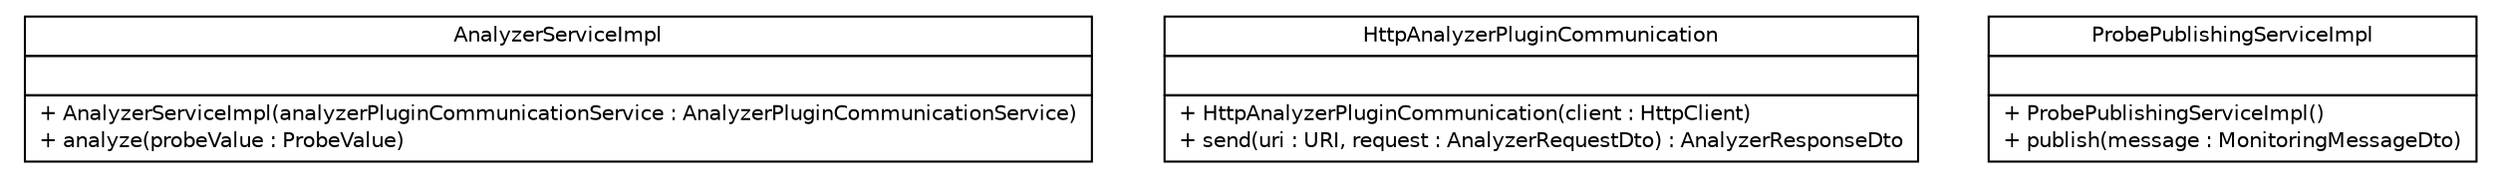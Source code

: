 #!/usr/local/bin/dot
#
# Class diagram 
# Generated by UMLGraph version 5.1 (http://www.umlgraph.org/)
#

digraph G {
	edge [fontname="Helvetica",fontsize=10,labelfontname="Helvetica",labelfontsize=10];
	node [fontname="Helvetica",fontsize=10,shape=plaintext];
	nodesep=0.25;
	ranksep=0.5;
	// net.sereneproject.collector.service.impl.AnalyzerServiceImpl
	c132 [label=<<table title="net.sereneproject.collector.service.impl.AnalyzerServiceImpl" border="0" cellborder="1" cellspacing="0" cellpadding="2" port="p" href="./AnalyzerServiceImpl.html">
		<tr><td><table border="0" cellspacing="0" cellpadding="1">
<tr><td align="center" balign="center"> AnalyzerServiceImpl </td></tr>
		</table></td></tr>
		<tr><td><table border="0" cellspacing="0" cellpadding="1">
<tr><td align="left" balign="left">  </td></tr>
		</table></td></tr>
		<tr><td><table border="0" cellspacing="0" cellpadding="1">
<tr><td align="left" balign="left"> + AnalyzerServiceImpl(analyzerPluginCommunicationService : AnalyzerPluginCommunicationService) </td></tr>
<tr><td align="left" balign="left"> + analyze(probeValue : ProbeValue) </td></tr>
		</table></td></tr>
		</table>>, fontname="Helvetica", fontcolor="black", fontsize=10.0];
	// net.sereneproject.collector.service.impl.HttpAnalyzerPluginCommunication
	c133 [label=<<table title="net.sereneproject.collector.service.impl.HttpAnalyzerPluginCommunication" border="0" cellborder="1" cellspacing="0" cellpadding="2" port="p" href="./HttpAnalyzerPluginCommunication.html">
		<tr><td><table border="0" cellspacing="0" cellpadding="1">
<tr><td align="center" balign="center"> HttpAnalyzerPluginCommunication </td></tr>
		</table></td></tr>
		<tr><td><table border="0" cellspacing="0" cellpadding="1">
<tr><td align="left" balign="left">  </td></tr>
		</table></td></tr>
		<tr><td><table border="0" cellspacing="0" cellpadding="1">
<tr><td align="left" balign="left"> + HttpAnalyzerPluginCommunication(client : HttpClient) </td></tr>
<tr><td align="left" balign="left"> + send(uri : URI, request : AnalyzerRequestDto) : AnalyzerResponseDto </td></tr>
		</table></td></tr>
		</table>>, fontname="Helvetica", fontcolor="black", fontsize=10.0];
	// net.sereneproject.collector.service.impl.ProbePublishingServiceImpl
	c134 [label=<<table title="net.sereneproject.collector.service.impl.ProbePublishingServiceImpl" border="0" cellborder="1" cellspacing="0" cellpadding="2" port="p" href="./ProbePublishingServiceImpl.html">
		<tr><td><table border="0" cellspacing="0" cellpadding="1">
<tr><td align="center" balign="center"> ProbePublishingServiceImpl </td></tr>
		</table></td></tr>
		<tr><td><table border="0" cellspacing="0" cellpadding="1">
<tr><td align="left" balign="left">  </td></tr>
		</table></td></tr>
		<tr><td><table border="0" cellspacing="0" cellpadding="1">
<tr><td align="left" balign="left"> + ProbePublishingServiceImpl() </td></tr>
<tr><td align="left" balign="left"> + publish(message : MonitoringMessageDto) </td></tr>
		</table></td></tr>
		</table>>, fontname="Helvetica", fontcolor="black", fontsize=10.0];
}

